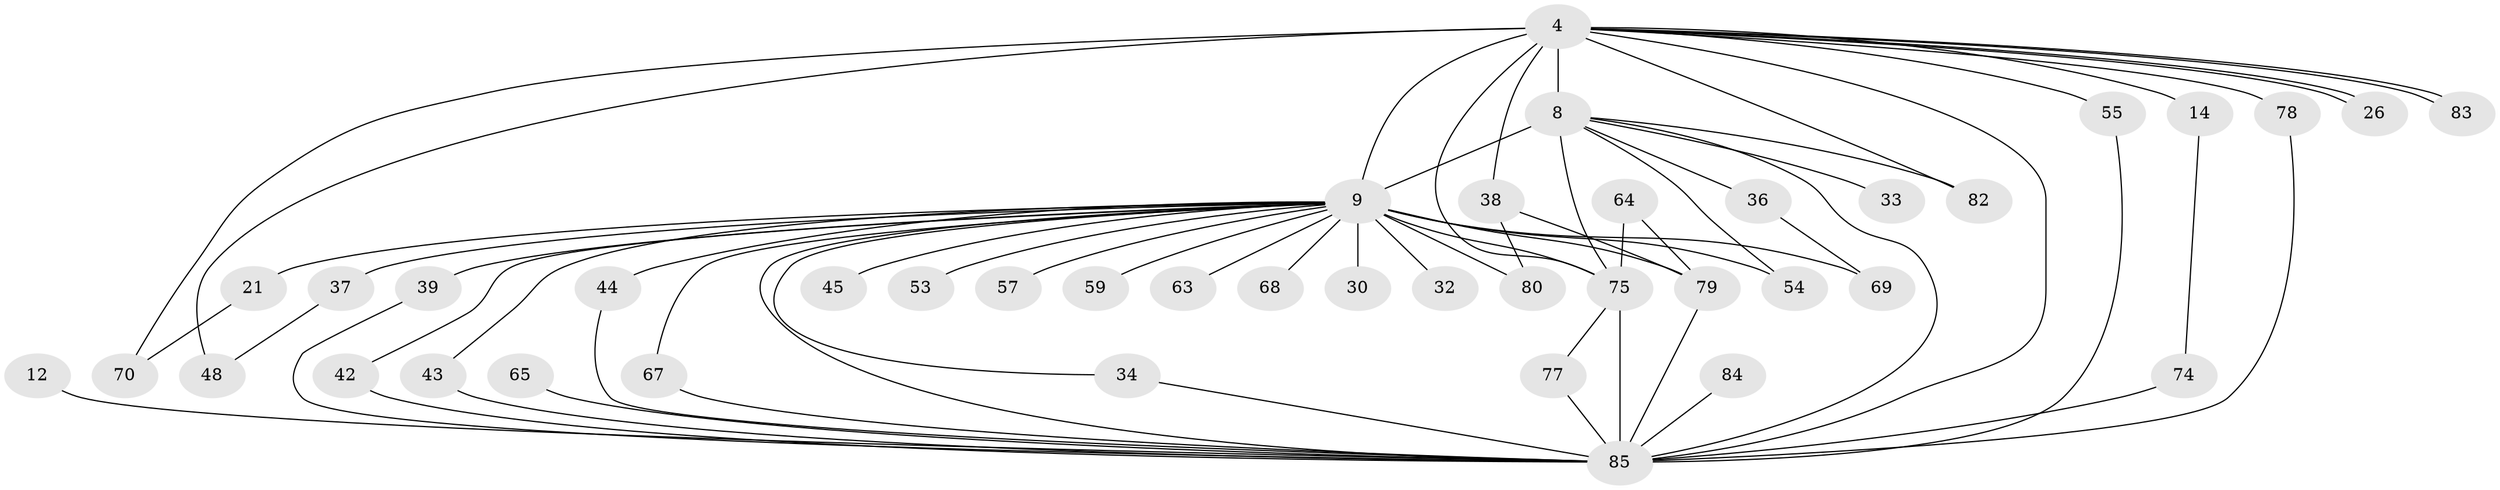// original degree distribution, {24: 0.011764705882352941, 17: 0.011764705882352941, 20: 0.011764705882352941, 22: 0.011764705882352941, 21: 0.011764705882352941, 11: 0.011764705882352941, 14: 0.011764705882352941, 15: 0.011764705882352941, 18: 0.011764705882352941, 33: 0.011764705882352941, 3: 0.18823529411764706, 2: 0.5882352941176471, 6: 0.047058823529411764, 7: 0.011764705882352941, 4: 0.047058823529411764}
// Generated by graph-tools (version 1.1) at 2025/45/03/09/25 04:45:11]
// undirected, 42 vertices, 68 edges
graph export_dot {
graph [start="1"]
  node [color=gray90,style=filled];
  4 [super="+2"];
  8 [super="+7+6"];
  9 [super="+3+5"];
  12;
  14;
  21;
  26;
  30;
  32;
  33;
  34;
  36;
  37;
  38;
  39 [super="+25"];
  42;
  43;
  44 [super="+11"];
  45;
  48;
  53;
  54;
  55 [super="+20"];
  57;
  59;
  63;
  64;
  65;
  67;
  68;
  69 [super="+29"];
  70;
  74;
  75 [super="+51+35+27+60"];
  77;
  78 [super="+13"];
  79 [super="+62+71+72"];
  80 [super="+76"];
  82 [super="+52"];
  83;
  84;
  85 [super="+16+58+81+61+24"];
  4 -- 8 [weight=6];
  4 -- 9 [weight=8];
  4 -- 14 [weight=2];
  4 -- 26;
  4 -- 26;
  4 -- 38;
  4 -- 82;
  4 -- 83;
  4 -- 83;
  4 -- 85 [weight=6];
  4 -- 70;
  4 -- 48;
  4 -- 55 [weight=3];
  4 -- 78;
  4 -- 75 [weight=2];
  8 -- 9 [weight=12];
  8 -- 33 [weight=2];
  8 -- 36;
  8 -- 54;
  8 -- 82;
  8 -- 75 [weight=5];
  8 -- 85 [weight=5];
  9 -- 32 [weight=2];
  9 -- 42;
  9 -- 43;
  9 -- 59 [weight=2];
  9 -- 67;
  9 -- 68 [weight=2];
  9 -- 79 [weight=4];
  9 -- 37 [weight=2];
  9 -- 57 [weight=2];
  9 -- 63 [weight=2];
  9 -- 85 [weight=10];
  9 -- 69 [weight=2];
  9 -- 80 [weight=2];
  9 -- 21 [weight=2];
  9 -- 30 [weight=2];
  9 -- 34;
  9 -- 39 [weight=2];
  9 -- 44 [weight=2];
  9 -- 45 [weight=2];
  9 -- 53;
  9 -- 54;
  9 -- 75 [weight=2];
  12 -- 85;
  14 -- 74;
  21 -- 70;
  34 -- 85;
  36 -- 69;
  37 -- 48;
  38 -- 80;
  38 -- 79;
  39 -- 85;
  42 -- 85;
  43 -- 85;
  44 -- 85;
  55 -- 85 [weight=2];
  64 -- 75;
  64 -- 79;
  65 -- 85 [weight=2];
  67 -- 85;
  74 -- 85;
  75 -- 77;
  75 -- 85 [weight=2];
  77 -- 85;
  78 -- 85;
  79 -- 85 [weight=3];
  84 -- 85;
}
